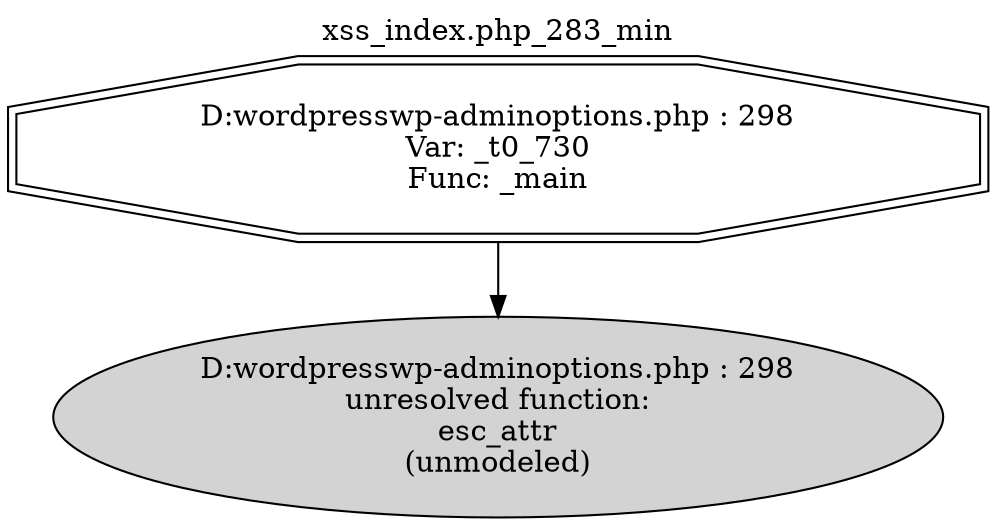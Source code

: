 digraph cfg {
  label="xss_index.php_283_min";
  labelloc=t;
  n1 [shape=doubleoctagon, label="D:\wordpress\wp-admin\options.php : 298\nVar: _t0_730\nFunc: _main\n"];
  n2 [shape=ellipse, label="D:\wordpress\wp-admin\options.php : 298\nunresolved function:\nesc_attr\n(unmodeled)\n",style=filled];
  n1 -> n2;
}
